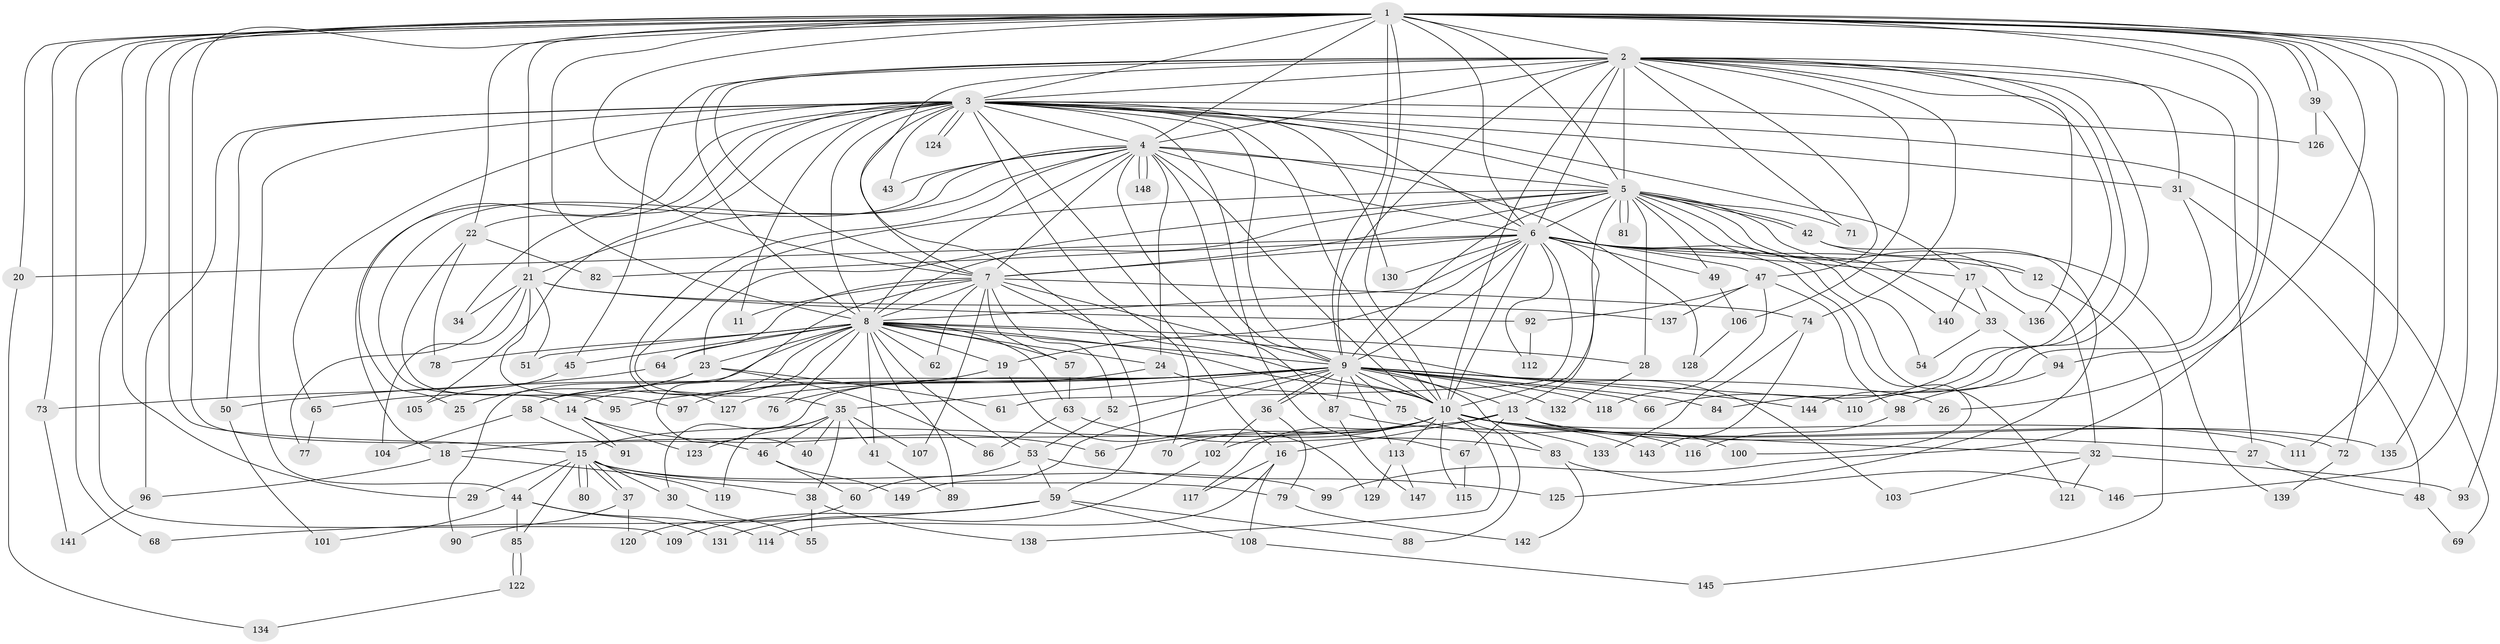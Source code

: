 // Generated by graph-tools (version 1.1) at 2025/34/03/09/25 02:34:53]
// undirected, 149 vertices, 323 edges
graph export_dot {
graph [start="1"]
  node [color=gray90,style=filled];
  1;
  2;
  3;
  4;
  5;
  6;
  7;
  8;
  9;
  10;
  11;
  12;
  13;
  14;
  15;
  16;
  17;
  18;
  19;
  20;
  21;
  22;
  23;
  24;
  25;
  26;
  27;
  28;
  29;
  30;
  31;
  32;
  33;
  34;
  35;
  36;
  37;
  38;
  39;
  40;
  41;
  42;
  43;
  44;
  45;
  46;
  47;
  48;
  49;
  50;
  51;
  52;
  53;
  54;
  55;
  56;
  57;
  58;
  59;
  60;
  61;
  62;
  63;
  64;
  65;
  66;
  67;
  68;
  69;
  70;
  71;
  72;
  73;
  74;
  75;
  76;
  77;
  78;
  79;
  80;
  81;
  82;
  83;
  84;
  85;
  86;
  87;
  88;
  89;
  90;
  91;
  92;
  93;
  94;
  95;
  96;
  97;
  98;
  99;
  100;
  101;
  102;
  103;
  104;
  105;
  106;
  107;
  108;
  109;
  110;
  111;
  112;
  113;
  114;
  115;
  116;
  117;
  118;
  119;
  120;
  121;
  122;
  123;
  124;
  125;
  126;
  127;
  128;
  129;
  130;
  131;
  132;
  133;
  134;
  135;
  136;
  137;
  138;
  139;
  140;
  141;
  142;
  143;
  144;
  145;
  146;
  147;
  148;
  149;
  1 -- 2;
  1 -- 3;
  1 -- 4;
  1 -- 5;
  1 -- 6;
  1 -- 7;
  1 -- 8;
  1 -- 9;
  1 -- 10;
  1 -- 15;
  1 -- 20;
  1 -- 21;
  1 -- 22;
  1 -- 26;
  1 -- 29;
  1 -- 39;
  1 -- 39;
  1 -- 46;
  1 -- 68;
  1 -- 73;
  1 -- 93;
  1 -- 94;
  1 -- 99;
  1 -- 109;
  1 -- 111;
  1 -- 135;
  1 -- 146;
  2 -- 3;
  2 -- 4;
  2 -- 5;
  2 -- 6;
  2 -- 7;
  2 -- 8;
  2 -- 9;
  2 -- 10;
  2 -- 27;
  2 -- 31;
  2 -- 45;
  2 -- 47;
  2 -- 59;
  2 -- 66;
  2 -- 71;
  2 -- 74;
  2 -- 84;
  2 -- 106;
  2 -- 136;
  2 -- 144;
  3 -- 4;
  3 -- 5;
  3 -- 6;
  3 -- 7;
  3 -- 8;
  3 -- 9;
  3 -- 10;
  3 -- 11;
  3 -- 16;
  3 -- 17;
  3 -- 22;
  3 -- 25;
  3 -- 31;
  3 -- 34;
  3 -- 43;
  3 -- 44;
  3 -- 50;
  3 -- 65;
  3 -- 67;
  3 -- 69;
  3 -- 70;
  3 -- 96;
  3 -- 105;
  3 -- 124;
  3 -- 124;
  3 -- 126;
  3 -- 130;
  4 -- 5;
  4 -- 6;
  4 -- 7;
  4 -- 8;
  4 -- 9;
  4 -- 10;
  4 -- 14;
  4 -- 18;
  4 -- 21;
  4 -- 24;
  4 -- 43;
  4 -- 87;
  4 -- 127;
  4 -- 128;
  4 -- 148;
  4 -- 148;
  5 -- 6;
  5 -- 7;
  5 -- 8;
  5 -- 9;
  5 -- 10;
  5 -- 12;
  5 -- 23;
  5 -- 28;
  5 -- 32;
  5 -- 33;
  5 -- 35;
  5 -- 42;
  5 -- 42;
  5 -- 49;
  5 -- 71;
  5 -- 81;
  5 -- 81;
  5 -- 140;
  6 -- 7;
  6 -- 8;
  6 -- 9;
  6 -- 10;
  6 -- 12;
  6 -- 13;
  6 -- 17;
  6 -- 19;
  6 -- 20;
  6 -- 47;
  6 -- 49;
  6 -- 54;
  6 -- 61;
  6 -- 82;
  6 -- 100;
  6 -- 112;
  6 -- 121;
  6 -- 130;
  7 -- 8;
  7 -- 9;
  7 -- 10;
  7 -- 11;
  7 -- 40;
  7 -- 52;
  7 -- 57;
  7 -- 62;
  7 -- 64;
  7 -- 74;
  7 -- 107;
  8 -- 9;
  8 -- 10;
  8 -- 14;
  8 -- 19;
  8 -- 23;
  8 -- 24;
  8 -- 28;
  8 -- 41;
  8 -- 45;
  8 -- 51;
  8 -- 53;
  8 -- 57;
  8 -- 58;
  8 -- 62;
  8 -- 63;
  8 -- 64;
  8 -- 76;
  8 -- 78;
  8 -- 89;
  8 -- 90;
  8 -- 103;
  9 -- 10;
  9 -- 13;
  9 -- 26;
  9 -- 30;
  9 -- 35;
  9 -- 36;
  9 -- 36;
  9 -- 50;
  9 -- 52;
  9 -- 58;
  9 -- 66;
  9 -- 75;
  9 -- 83;
  9 -- 84;
  9 -- 87;
  9 -- 95;
  9 -- 110;
  9 -- 113;
  9 -- 118;
  9 -- 127;
  9 -- 132;
  9 -- 144;
  9 -- 149;
  10 -- 15;
  10 -- 27;
  10 -- 32;
  10 -- 56;
  10 -- 70;
  10 -- 88;
  10 -- 102;
  10 -- 111;
  10 -- 113;
  10 -- 115;
  10 -- 117;
  10 -- 138;
  10 -- 143;
  12 -- 145;
  13 -- 16;
  13 -- 18;
  13 -- 67;
  13 -- 72;
  13 -- 100;
  13 -- 135;
  14 -- 56;
  14 -- 91;
  14 -- 123;
  15 -- 29;
  15 -- 30;
  15 -- 37;
  15 -- 37;
  15 -- 44;
  15 -- 79;
  15 -- 80;
  15 -- 80;
  15 -- 85;
  15 -- 99;
  15 -- 119;
  16 -- 108;
  16 -- 114;
  16 -- 117;
  17 -- 33;
  17 -- 136;
  17 -- 140;
  18 -- 38;
  18 -- 96;
  19 -- 97;
  19 -- 129;
  20 -- 134;
  21 -- 34;
  21 -- 51;
  21 -- 77;
  21 -- 92;
  21 -- 97;
  21 -- 104;
  21 -- 137;
  22 -- 78;
  22 -- 82;
  22 -- 95;
  23 -- 25;
  23 -- 61;
  23 -- 65;
  23 -- 86;
  24 -- 75;
  24 -- 76;
  27 -- 48;
  28 -- 132;
  30 -- 55;
  31 -- 48;
  31 -- 110;
  32 -- 93;
  32 -- 103;
  32 -- 121;
  33 -- 54;
  33 -- 94;
  35 -- 38;
  35 -- 40;
  35 -- 41;
  35 -- 46;
  35 -- 107;
  35 -- 119;
  35 -- 123;
  36 -- 79;
  36 -- 102;
  37 -- 90;
  37 -- 120;
  38 -- 55;
  38 -- 138;
  39 -- 72;
  39 -- 126;
  41 -- 89;
  42 -- 125;
  42 -- 139;
  44 -- 85;
  44 -- 101;
  44 -- 114;
  44 -- 131;
  45 -- 105;
  46 -- 60;
  46 -- 149;
  47 -- 92;
  47 -- 98;
  47 -- 118;
  47 -- 137;
  48 -- 69;
  49 -- 106;
  50 -- 101;
  52 -- 53;
  53 -- 59;
  53 -- 60;
  53 -- 125;
  57 -- 63;
  58 -- 91;
  58 -- 104;
  59 -- 68;
  59 -- 88;
  59 -- 108;
  59 -- 109;
  60 -- 120;
  63 -- 83;
  63 -- 86;
  64 -- 73;
  65 -- 77;
  67 -- 115;
  72 -- 139;
  73 -- 141;
  74 -- 133;
  74 -- 143;
  75 -- 116;
  79 -- 142;
  83 -- 142;
  83 -- 146;
  85 -- 122;
  85 -- 122;
  87 -- 133;
  87 -- 147;
  92 -- 112;
  94 -- 98;
  96 -- 141;
  98 -- 116;
  102 -- 131;
  106 -- 128;
  108 -- 145;
  113 -- 129;
  113 -- 147;
  122 -- 134;
}
